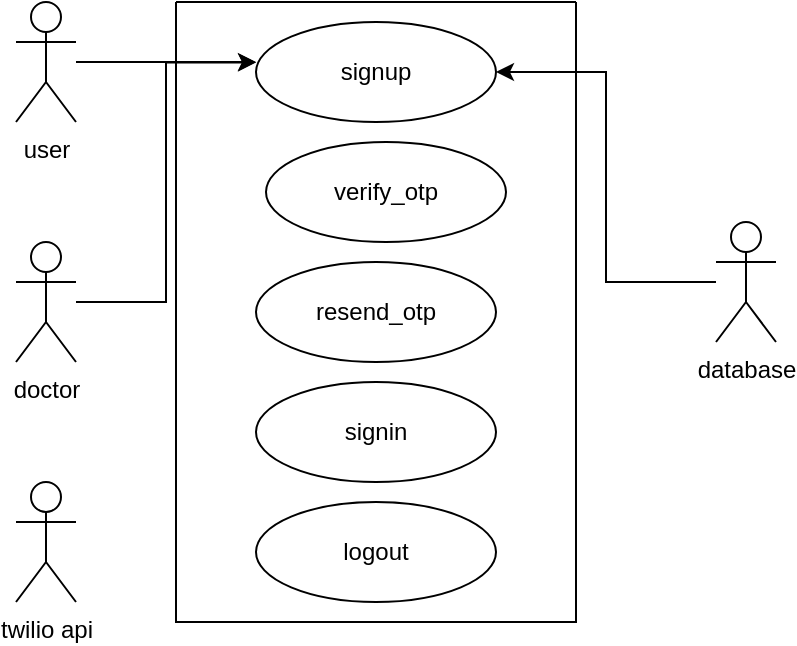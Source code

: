 <mxfile version="21.0.6" type="github">
  <diagram name="Page-1" id="LmWKVWjMR2DN120aHaiP">
    <mxGraphModel dx="797" dy="366" grid="1" gridSize="10" guides="1" tooltips="1" connect="1" arrows="1" fold="1" page="1" pageScale="1" pageWidth="850" pageHeight="1100" math="0" shadow="0">
      <root>
        <mxCell id="0" />
        <mxCell id="1" parent="0" />
        <mxCell id="ddQXVf2QubKv7egxrqS1-20" style="edgeStyle=orthogonalEdgeStyle;rounded=0;orthogonalLoop=1;jettySize=auto;html=1;entryX=0;entryY=0.4;entryDx=0;entryDy=0;entryPerimeter=0;" edge="1" parent="1" source="ddQXVf2QubKv7egxrqS1-1" target="ddQXVf2QubKv7egxrqS1-10">
          <mxGeometry relative="1" as="geometry" />
        </mxCell>
        <mxCell id="ddQXVf2QubKv7egxrqS1-1" value="user" style="shape=umlActor;verticalLabelPosition=bottom;verticalAlign=top;html=1;outlineConnect=0;" vertex="1" parent="1">
          <mxGeometry x="180" y="230" width="30" height="60" as="geometry" />
        </mxCell>
        <mxCell id="ddQXVf2QubKv7egxrqS1-21" style="edgeStyle=orthogonalEdgeStyle;rounded=0;orthogonalLoop=1;jettySize=auto;html=1;entryX=0.001;entryY=0.404;entryDx=0;entryDy=0;entryPerimeter=0;" edge="1" parent="1" source="ddQXVf2QubKv7egxrqS1-4" target="ddQXVf2QubKv7egxrqS1-10">
          <mxGeometry relative="1" as="geometry" />
        </mxCell>
        <mxCell id="ddQXVf2QubKv7egxrqS1-4" value="doctor" style="shape=umlActor;verticalLabelPosition=bottom;verticalAlign=top;html=1;outlineConnect=0;" vertex="1" parent="1">
          <mxGeometry x="180" y="350" width="30" height="60" as="geometry" />
        </mxCell>
        <mxCell id="ddQXVf2QubKv7egxrqS1-7" value="twilio api" style="shape=umlActor;verticalLabelPosition=bottom;verticalAlign=top;html=1;outlineConnect=0;" vertex="1" parent="1">
          <mxGeometry x="180" y="470" width="30" height="60" as="geometry" />
        </mxCell>
        <mxCell id="ddQXVf2QubKv7egxrqS1-9" value="" style="swimlane;startSize=0;" vertex="1" parent="1">
          <mxGeometry x="260" y="230" width="200" height="310" as="geometry" />
        </mxCell>
        <mxCell id="ddQXVf2QubKv7egxrqS1-10" value="signup" style="ellipse;whiteSpace=wrap;html=1;" vertex="1" parent="ddQXVf2QubKv7egxrqS1-9">
          <mxGeometry x="40" y="10" width="120" height="50" as="geometry" />
        </mxCell>
        <mxCell id="ddQXVf2QubKv7egxrqS1-11" value="verify_otp" style="ellipse;whiteSpace=wrap;html=1;" vertex="1" parent="ddQXVf2QubKv7egxrqS1-9">
          <mxGeometry x="45" y="70" width="120" height="50" as="geometry" />
        </mxCell>
        <mxCell id="ddQXVf2QubKv7egxrqS1-15" value="resend_otp" style="ellipse;whiteSpace=wrap;html=1;" vertex="1" parent="ddQXVf2QubKv7egxrqS1-9">
          <mxGeometry x="40" y="130" width="120" height="50" as="geometry" />
        </mxCell>
        <mxCell id="ddQXVf2QubKv7egxrqS1-16" value="signin" style="ellipse;whiteSpace=wrap;html=1;" vertex="1" parent="ddQXVf2QubKv7egxrqS1-9">
          <mxGeometry x="40" y="190" width="120" height="50" as="geometry" />
        </mxCell>
        <mxCell id="ddQXVf2QubKv7egxrqS1-17" value="logout" style="ellipse;whiteSpace=wrap;html=1;" vertex="1" parent="ddQXVf2QubKv7egxrqS1-9">
          <mxGeometry x="40" y="250" width="120" height="50" as="geometry" />
        </mxCell>
        <mxCell id="ddQXVf2QubKv7egxrqS1-22" style="edgeStyle=orthogonalEdgeStyle;rounded=0;orthogonalLoop=1;jettySize=auto;html=1;entryX=1;entryY=0.5;entryDx=0;entryDy=0;" edge="1" parent="1" source="ddQXVf2QubKv7egxrqS1-18" target="ddQXVf2QubKv7egxrqS1-10">
          <mxGeometry relative="1" as="geometry" />
        </mxCell>
        <mxCell id="ddQXVf2QubKv7egxrqS1-18" value="database" style="shape=umlActor;verticalLabelPosition=bottom;verticalAlign=top;html=1;outlineConnect=0;" vertex="1" parent="1">
          <mxGeometry x="530" y="340" width="30" height="60" as="geometry" />
        </mxCell>
      </root>
    </mxGraphModel>
  </diagram>
</mxfile>
